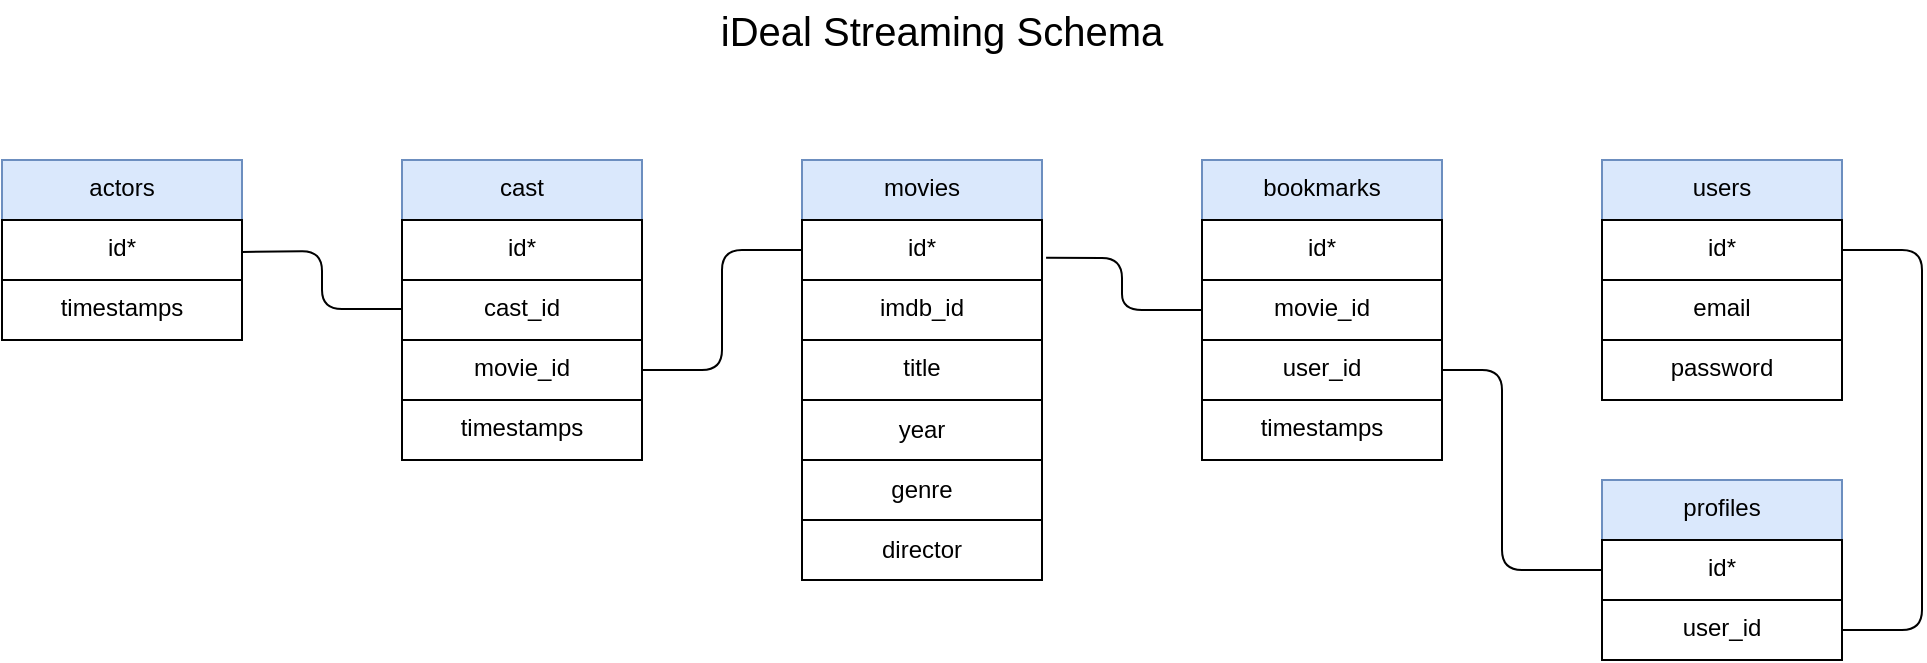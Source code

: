 <mxfile>
    <diagram id="wkpzJGTXK3qmD3zvrBtF" name="Page-1">
        <mxGraphModel dx="1060" dy="354" grid="1" gridSize="10" guides="1" tooltips="1" connect="1" arrows="1" fold="1" page="1" pageScale="1" pageWidth="850" pageHeight="1100" math="0" shadow="0">
            <root>
                <mxCell id="0"/>
                <mxCell id="1" parent="0"/>
                <mxCell id="2" value="movies" style="rounded=0;whiteSpace=wrap;html=1;verticalAlign=top;fillColor=#dae8fc;strokeColor=#6c8ebf;fontColor=#000000;" parent="1" vertex="1">
                    <mxGeometry x="460" y="100" width="120" height="150" as="geometry"/>
                </mxCell>
                <mxCell id="3" value="id*" style="rounded=0;whiteSpace=wrap;html=1;verticalAlign=top;" parent="1" vertex="1">
                    <mxGeometry x="460" y="130" width="120" height="120" as="geometry"/>
                </mxCell>
                <mxCell id="4" value="imdb_id" style="rounded=0;whiteSpace=wrap;html=1;verticalAlign=top;" parent="1" vertex="1">
                    <mxGeometry x="460" y="160" width="120" height="90" as="geometry"/>
                </mxCell>
                <mxCell id="5" value="title" style="rounded=0;whiteSpace=wrap;html=1;verticalAlign=top;" parent="1" vertex="1">
                    <mxGeometry x="460" y="190" width="120" height="60" as="geometry"/>
                </mxCell>
                <mxCell id="6" value="&lt;span&gt;year&lt;/span&gt;" style="rounded=0;whiteSpace=wrap;html=1;" parent="1" vertex="1">
                    <mxGeometry x="460" y="220" width="120" height="30" as="geometry"/>
                </mxCell>
                <mxCell id="11" value="users" style="rounded=0;whiteSpace=wrap;html=1;verticalAlign=top;fillColor=#dae8fc;strokeColor=#6c8ebf;fontColor=#000000;" parent="1" vertex="1">
                    <mxGeometry x="860" y="100" width="120" height="90" as="geometry"/>
                </mxCell>
                <mxCell id="12" value="id*" style="rounded=0;whiteSpace=wrap;html=1;verticalAlign=top;" parent="1" vertex="1">
                    <mxGeometry x="860" y="130" width="120" height="60" as="geometry"/>
                </mxCell>
                <mxCell id="13" value="email" style="rounded=0;whiteSpace=wrap;html=1;verticalAlign=top;" parent="1" vertex="1">
                    <mxGeometry x="860" y="160" width="120" height="30" as="geometry"/>
                </mxCell>
                <mxCell id="14" value="" style="endArrow=none;html=1;fontColor=#000000;exitX=1;exitY=0.5;exitDx=0;exitDy=0;entryX=1;entryY=0.25;entryDx=0;entryDy=0;" parent="1" source="44" target="12" edge="1">
                    <mxGeometry width="50" height="50" relative="1" as="geometry">
                        <mxPoint x="1000" y="340" as="sourcePoint"/>
                        <mxPoint x="1030" y="190" as="targetPoint"/>
                        <Array as="points">
                            <mxPoint x="1020" y="335"/>
                            <mxPoint x="1020" y="145"/>
                        </Array>
                    </mxGeometry>
                </mxCell>
                <mxCell id="16" value="iDeal Streaming Schema" style="text;html=1;strokeColor=none;fillColor=none;align=center;verticalAlign=middle;whiteSpace=wrap;rounded=0;fontSize=20;" parent="1" vertex="1">
                    <mxGeometry x="340" y="20" width="380" height="30" as="geometry"/>
                </mxCell>
                <mxCell id="18" value="&lt;span&gt;director&lt;/span&gt;" style="rounded=0;whiteSpace=wrap;html=1;" parent="1" vertex="1">
                    <mxGeometry x="460" y="280" width="120" height="30" as="geometry"/>
                </mxCell>
                <mxCell id="21" value="bookmarks" style="rounded=0;whiteSpace=wrap;html=1;verticalAlign=top;fillColor=#dae8fc;strokeColor=#6c8ebf;fontColor=#000000;" parent="1" vertex="1">
                    <mxGeometry x="660" y="100" width="120" height="120" as="geometry"/>
                </mxCell>
                <mxCell id="22" value="id*" style="rounded=0;whiteSpace=wrap;html=1;verticalAlign=top;" parent="1" vertex="1">
                    <mxGeometry x="660" y="130" width="120" height="90" as="geometry"/>
                </mxCell>
                <mxCell id="23" value="movie_id" style="rounded=0;whiteSpace=wrap;html=1;verticalAlign=top;" parent="1" vertex="1">
                    <mxGeometry x="660" y="160" width="120" height="60" as="geometry"/>
                </mxCell>
                <mxCell id="24" value="user_id" style="rounded=0;whiteSpace=wrap;html=1;verticalAlign=top;" parent="1" vertex="1">
                    <mxGeometry x="660" y="190" width="120" height="30" as="geometry"/>
                </mxCell>
                <mxCell id="25" value="timestamps" style="rounded=0;whiteSpace=wrap;html=1;verticalAlign=top;" parent="1" vertex="1">
                    <mxGeometry x="660" y="220" width="120" height="30" as="geometry"/>
                </mxCell>
                <mxCell id="26" value="" style="endArrow=none;html=1;fontColor=#000000;exitX=1;exitY=0.5;exitDx=0;exitDy=0;entryX=0;entryY=0.5;entryDx=0;entryDy=0;" parent="1" source="24" edge="1" target="42">
                    <mxGeometry width="50" height="50" relative="1" as="geometry">
                        <mxPoint x="790" y="215" as="sourcePoint"/>
                        <mxPoint x="820" y="300" as="targetPoint"/>
                        <Array as="points">
                            <mxPoint x="810" y="205"/>
                            <mxPoint x="810" y="305"/>
                        </Array>
                    </mxGeometry>
                </mxCell>
                <mxCell id="28" value="" style="endArrow=none;html=1;fontColor=#000000;entryX=0;entryY=0.25;entryDx=0;entryDy=0;exitX=1.017;exitY=0.157;exitDx=0;exitDy=0;exitPerimeter=0;" parent="1" source="3" target="23" edge="1">
                    <mxGeometry width="50" height="50" relative="1" as="geometry">
                        <mxPoint x="590" y="156.44" as="sourcePoint"/>
                        <mxPoint x="670" y="185" as="targetPoint"/>
                        <Array as="points">
                            <mxPoint x="620" y="149"/>
                            <mxPoint x="620" y="175"/>
                        </Array>
                    </mxGeometry>
                </mxCell>
                <mxCell id="29" value="actors" style="rounded=0;whiteSpace=wrap;html=1;verticalAlign=top;fillColor=#dae8fc;strokeColor=#6c8ebf;fontColor=#000000;" parent="1" vertex="1">
                    <mxGeometry x="60" y="100" width="120" height="90" as="geometry"/>
                </mxCell>
                <mxCell id="30" value="id*" style="rounded=0;whiteSpace=wrap;html=1;verticalAlign=top;" parent="1" vertex="1">
                    <mxGeometry x="60" y="130" width="120" height="60" as="geometry"/>
                </mxCell>
                <mxCell id="33" value="timestamps" style="rounded=0;whiteSpace=wrap;html=1;verticalAlign=top;" parent="1" vertex="1">
                    <mxGeometry x="60" y="160" width="120" height="30" as="geometry"/>
                </mxCell>
                <mxCell id="34" value="cast" style="rounded=0;whiteSpace=wrap;html=1;verticalAlign=top;fillColor=#dae8fc;strokeColor=#6c8ebf;fontColor=#000000;" parent="1" vertex="1">
                    <mxGeometry x="260" y="100" width="120" height="120" as="geometry"/>
                </mxCell>
                <mxCell id="35" value="id*" style="rounded=0;whiteSpace=wrap;html=1;verticalAlign=top;" parent="1" vertex="1">
                    <mxGeometry x="260" y="130" width="120" height="90" as="geometry"/>
                </mxCell>
                <mxCell id="36" value="cast_id" style="rounded=0;whiteSpace=wrap;html=1;verticalAlign=top;" parent="1" vertex="1">
                    <mxGeometry x="260" y="160" width="120" height="60" as="geometry"/>
                </mxCell>
                <mxCell id="37" value="movie_id" style="rounded=0;whiteSpace=wrap;html=1;verticalAlign=top;" parent="1" vertex="1">
                    <mxGeometry x="260" y="190" width="120" height="30" as="geometry"/>
                </mxCell>
                <mxCell id="38" value="timestamps" style="rounded=0;whiteSpace=wrap;html=1;verticalAlign=top;" parent="1" vertex="1">
                    <mxGeometry x="260" y="220" width="120" height="30" as="geometry"/>
                </mxCell>
                <mxCell id="39" value="" style="endArrow=none;html=1;fontColor=#000000;entryX=0;entryY=0.25;entryDx=0;entryDy=0;exitX=1;exitY=0.137;exitDx=0;exitDy=0;exitPerimeter=0;" parent="1" edge="1">
                    <mxGeometry width="50" height="50" relative="1" as="geometry">
                        <mxPoint x="180" y="145.94" as="sourcePoint"/>
                        <mxPoint x="260" y="174.5" as="targetPoint"/>
                        <Array as="points">
                            <mxPoint x="220" y="145.5"/>
                            <mxPoint x="220" y="174.5"/>
                        </Array>
                    </mxGeometry>
                </mxCell>
                <mxCell id="40" value="" style="endArrow=none;html=1;fontColor=#000000;entryX=0;entryY=0.25;entryDx=0;entryDy=0;exitX=1;exitY=0.5;exitDx=0;exitDy=0;" parent="1" edge="1">
                    <mxGeometry width="50" height="50" relative="1" as="geometry">
                        <mxPoint x="380" y="205" as="sourcePoint"/>
                        <mxPoint x="460" y="145" as="targetPoint"/>
                        <Array as="points">
                            <mxPoint x="420" y="205"/>
                            <mxPoint x="420" y="145"/>
                        </Array>
                    </mxGeometry>
                </mxCell>
                <mxCell id="41" value="password" style="rounded=0;whiteSpace=wrap;html=1;verticalAlign=top;" vertex="1" parent="1">
                    <mxGeometry x="860" y="190" width="120" height="30" as="geometry"/>
                </mxCell>
                <mxCell id="42" value="profiles" style="rounded=0;whiteSpace=wrap;html=1;verticalAlign=top;fillColor=#dae8fc;strokeColor=#6c8ebf;fontColor=#000000;" vertex="1" parent="1">
                    <mxGeometry x="860" y="260" width="120" height="90" as="geometry"/>
                </mxCell>
                <mxCell id="43" value="id*" style="rounded=0;whiteSpace=wrap;html=1;verticalAlign=top;" vertex="1" parent="1">
                    <mxGeometry x="860" y="290" width="120" height="60" as="geometry"/>
                </mxCell>
                <mxCell id="44" value="user_id" style="rounded=0;whiteSpace=wrap;html=1;verticalAlign=top;" vertex="1" parent="1">
                    <mxGeometry x="860" y="320" width="120" height="30" as="geometry"/>
                </mxCell>
                <mxCell id="46" value="&lt;span&gt;genre&lt;/span&gt;" style="rounded=0;whiteSpace=wrap;html=1;" vertex="1" parent="1">
                    <mxGeometry x="460" y="250" width="120" height="30" as="geometry"/>
                </mxCell>
            </root>
        </mxGraphModel>
    </diagram>
</mxfile>